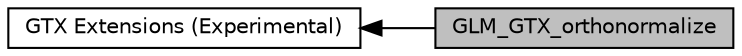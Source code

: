 digraph "GLM_GTX_orthonormalize"
{
  edge [fontname="Helvetica",fontsize="10",labelfontname="Helvetica",labelfontsize="10"];
  node [fontname="Helvetica",fontsize="10",shape=box];
  rankdir=LR;
  Node2 [label="GTX Extensions (Experimental)",height=0.2,width=0.4,color="black", fillcolor="white", style="filled",URL="$group__gtx.html",tooltip="Functions and types that the GLSL specification doesn't define, but useful to have for a C++ program."];
  Node1 [label="GLM_GTX_orthonormalize",height=0.2,width=0.4,color="black", fillcolor="grey75", style="filled", fontcolor="black",tooltip="Orthonormalize matrices."];
  Node2->Node1 [shape=plaintext, dir="back", style="solid"];
}
